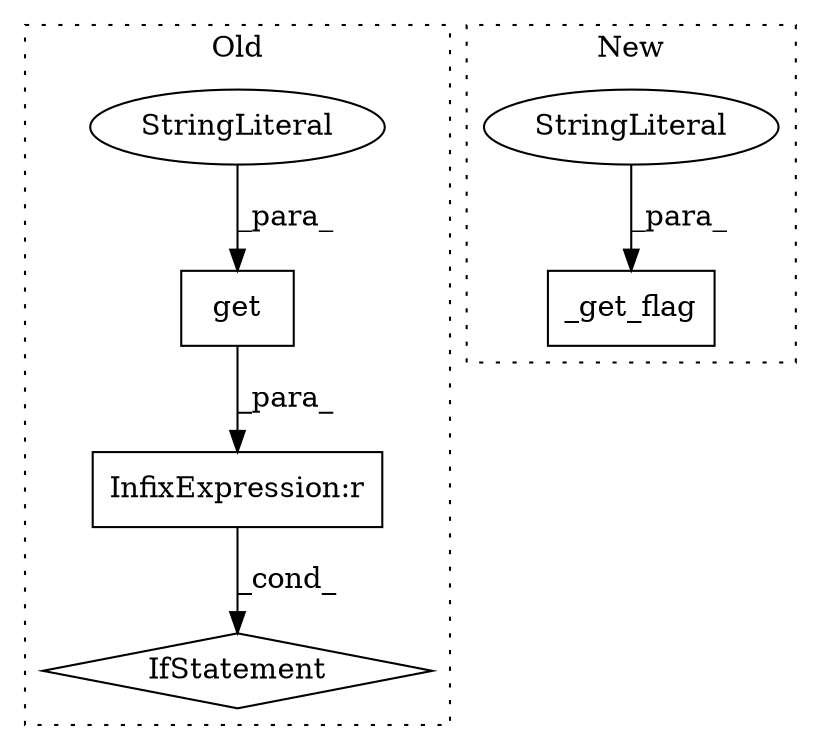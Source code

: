 digraph G {
subgraph cluster0 {
1 [label="get" a="32" s="683,702" l="4,1" shape="box"];
3 [label="InfixExpression:r" a="27" s="720" l="4" shape="box"];
4 [label="IfStatement" a="25" s="729" l="3" shape="diamond"];
5 [label="StringLiteral" a="45" s="687" l="15" shape="ellipse"];
label = "Old";
style="dotted";
}
subgraph cluster1 {
2 [label="_get_flag" a="32" s="832,860" l="10,1" shape="box"];
6 [label="StringLiteral" a="45" s="842" l="15" shape="ellipse"];
label = "New";
style="dotted";
}
1 -> 3 [label="_para_"];
3 -> 4 [label="_cond_"];
5 -> 1 [label="_para_"];
6 -> 2 [label="_para_"];
}